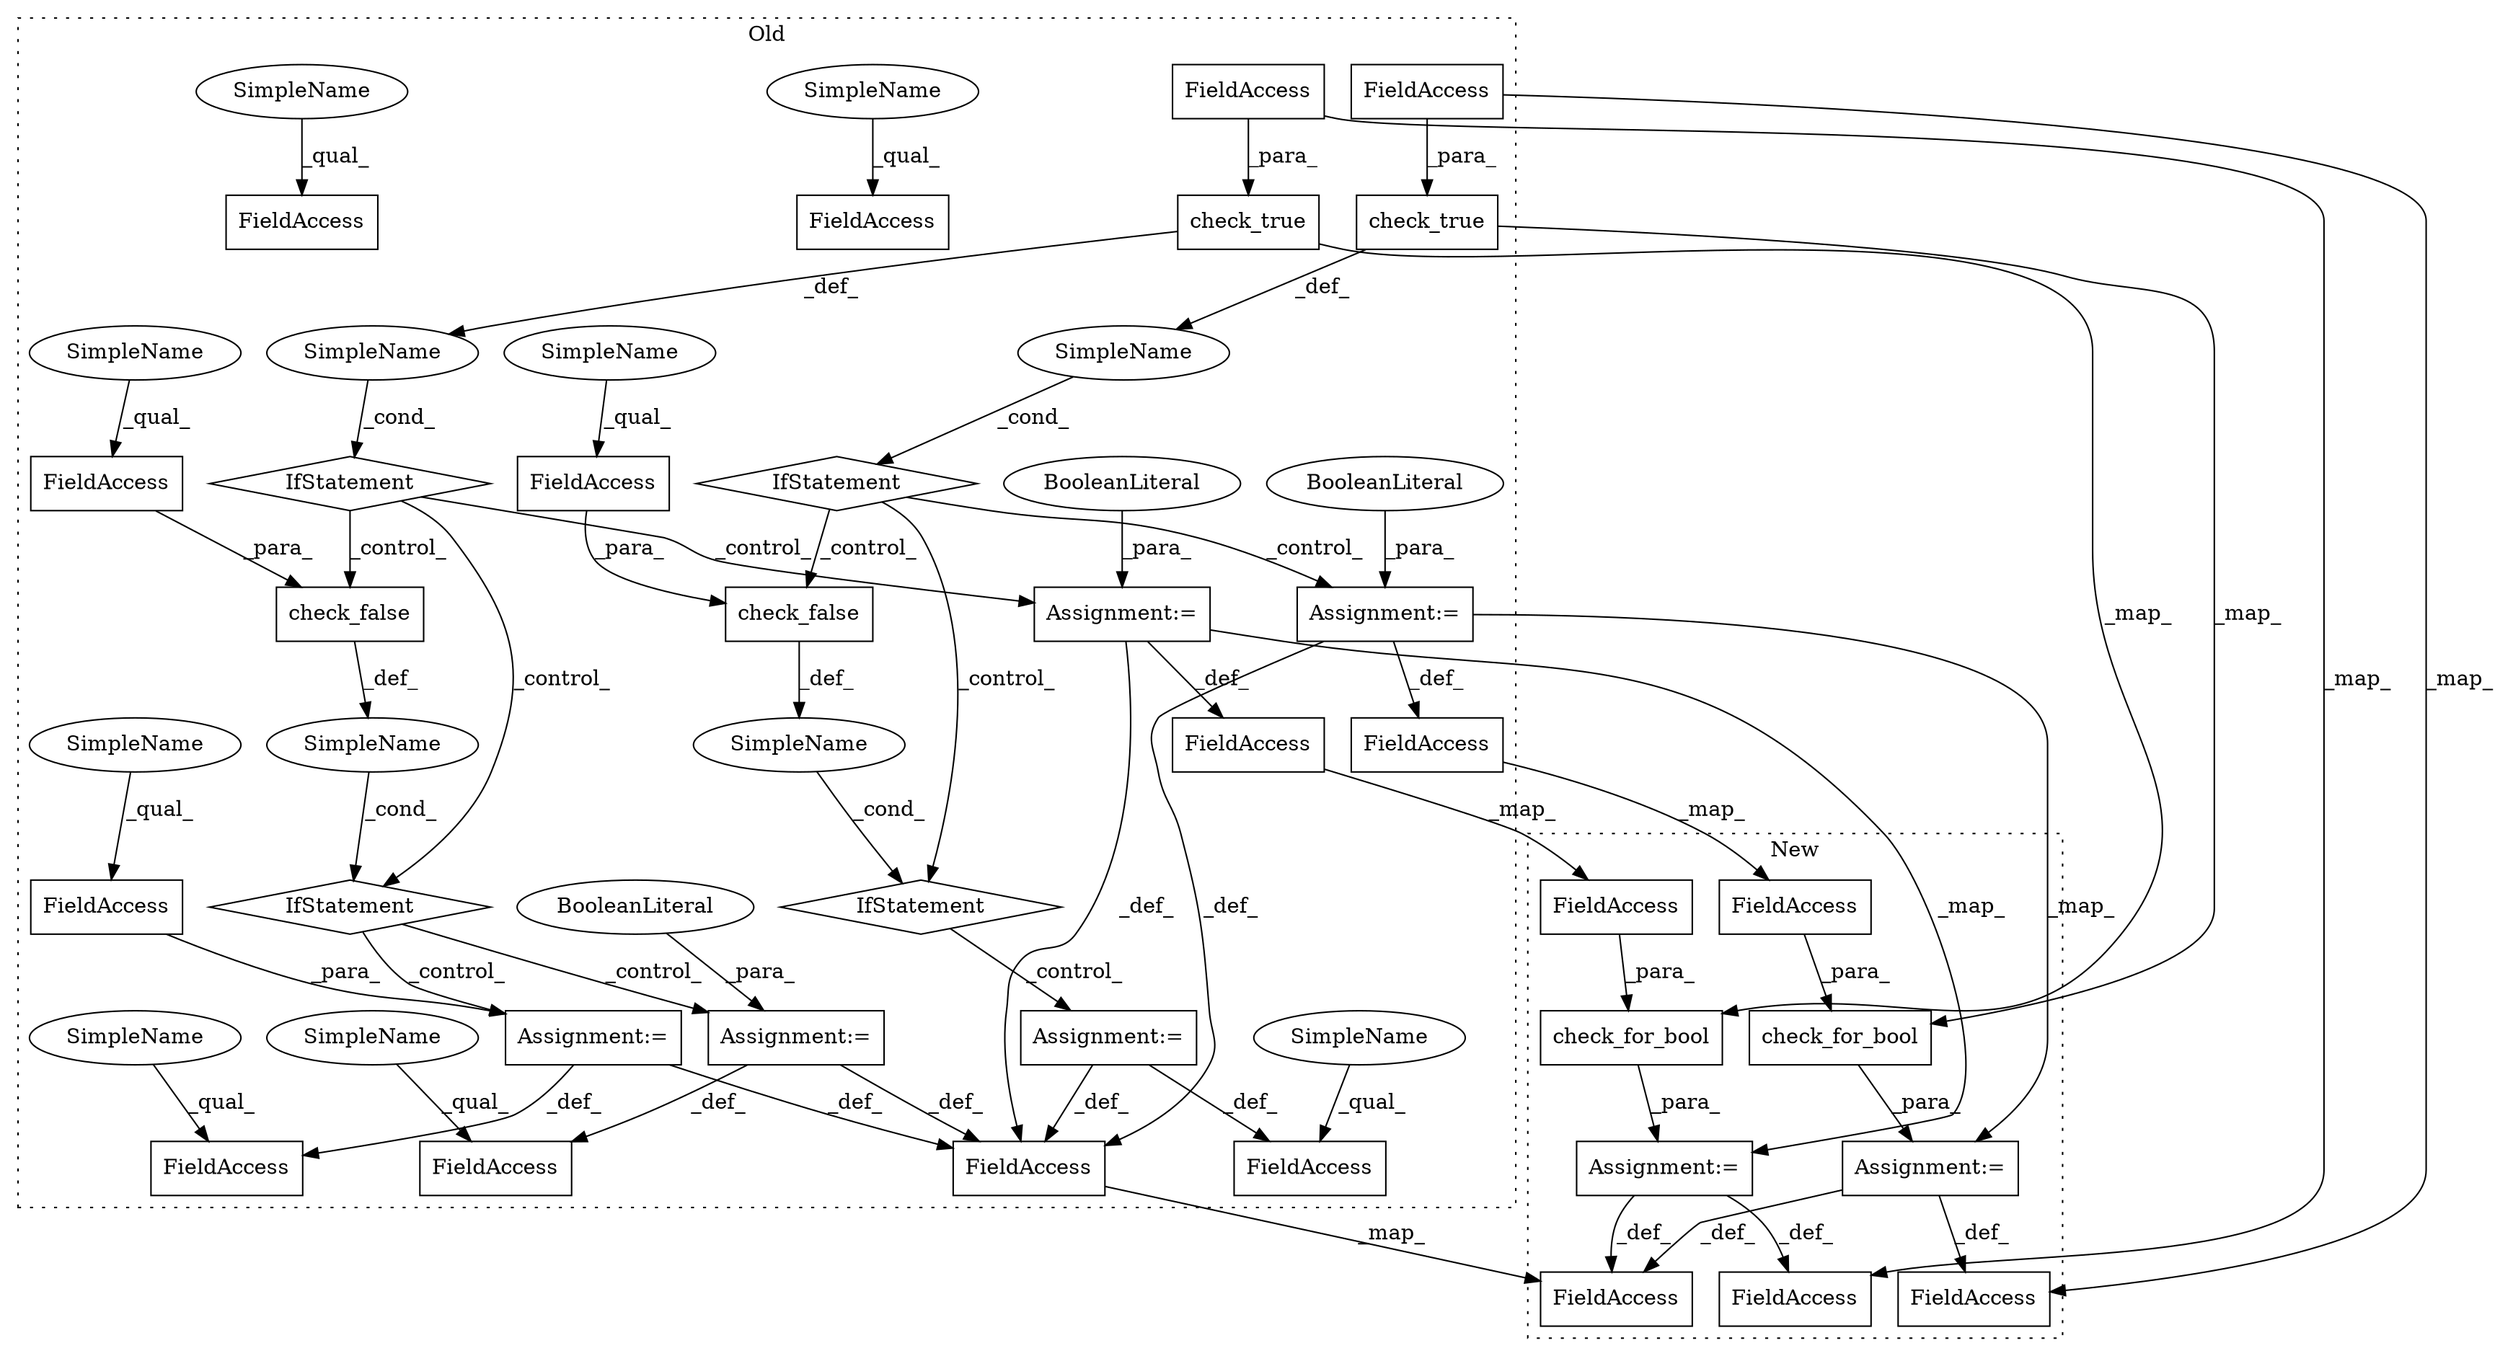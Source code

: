 digraph G {
subgraph cluster0 {
1 [label="check_true" a="32" s="1568,1597" l="11,1" shape="box"];
3 [label="check_false" a="32" s="1653,1683" l="12,1" shape="box"];
4 [label="SimpleName" a="42" s="" l="" shape="ellipse"];
5 [label="IfStatement" a="25" s="1564,1598" l="4,2" shape="diamond"];
6 [label="FieldAccess" a="22" s="1665" l="18" shape="box"];
7 [label="FieldAccess" a="22" s="1533" l="9" shape="box"];
8 [label="FieldAccess" a="22" s="1885" l="17" shape="box"];
9 [label="FieldAccess" a="22" s="1759" l="18" shape="box"];
10 [label="FieldAccess" a="22" s="1694" l="18" shape="box"];
11 [label="IfStatement" a="25" s="1649,1684" l="4,2" shape="diamond"];
12 [label="SimpleName" a="42" s="" l="" shape="ellipse"];
13 [label="Assignment:=" a="7" s="1712" l="1" shape="box"];
14 [label="BooleanLiteral" a="9" s="1713" l="5" shape="ellipse"];
16 [label="FieldAccess" a="22" s="1579" l="18" shape="box"];
17 [label="Assignment:=" a="7" s="1626" l="1" shape="box"];
19 [label="BooleanLiteral" a="9" s="1627" l="4" shape="ellipse"];
21 [label="FieldAccess" a="22" s="1608" l="18" shape="box"];
23 [label="FieldAccess" a="22" s="2190" l="14" shape="box"];
24 [label="FieldAccess" a="22" s="1740" l="18" shape="box"];
25 [label="Assignment:=" a="7" s="1542" l="1" shape="box"];
26 [label="SimpleName" a="42" s="" l="" shape="ellipse"];
27 [label="Assignment:=" a="7" s="1437" l="1" shape="box"];
29 [label="IfStatement" a="25" s="1393,1418" l="4,2" shape="diamond"];
30 [label="Assignment:=" a="7" s="1758" l="1" shape="box"];
32 [label="check_true" a="32" s="1397,1417" l="11,1" shape="box"];
33 [label="check_false" a="32" s="1464,1485" l="12,1" shape="box"];
34 [label="FieldAccess" a="22" s="1476" l="9" shape="box"];
35 [label="SimpleName" a="42" s="" l="" shape="ellipse"];
36 [label="IfStatement" a="25" s="1460,1486" l="4,2" shape="diamond"];
37 [label="FieldAccess" a="22" s="1496" l="9" shape="box"];
38 [label="BooleanLiteral" a="9" s="1438" l="4" shape="ellipse"];
39 [label="FieldAccess" a="22" s="1428" l="9" shape="box"];
41 [label="FieldAccess" a="22" s="1408" l="9" shape="box"];
43 [label="SimpleName" a="42" s="1476" l="4" shape="ellipse"];
44 [label="SimpleName" a="42" s="1533" l="4" shape="ellipse"];
45 [label="SimpleName" a="42" s="1694" l="4" shape="ellipse"];
46 [label="SimpleName" a="42" s="1759" l="4" shape="ellipse"];
47 [label="SimpleName" a="42" s="1885" l="4" shape="ellipse"];
48 [label="SimpleName" a="42" s="1496" l="4" shape="ellipse"];
49 [label="SimpleName" a="42" s="1665" l="4" shape="ellipse"];
50 [label="SimpleName" a="42" s="1740" l="4" shape="ellipse"];
label = "Old";
style="dotted";
}
subgraph cluster1 {
2 [label="check_for_bool" a="32" s="1456,1489" l="15,1" shape="box"];
15 [label="FieldAccess" a="22" s="1437" l="18" shape="box"];
18 [label="Assignment:=" a="7" s="1455" l="1" shape="box"];
20 [label="FieldAccess" a="22" s="1471" l="18" shape="box"];
22 [label="FieldAccess" a="22" s="1866" l="14" shape="box"];
28 [label="Assignment:=" a="7" s="1405" l="1" shape="box"];
31 [label="check_for_bool" a="32" s="1406,1430" l="15,1" shape="box"];
40 [label="FieldAccess" a="22" s="1421" l="9" shape="box"];
42 [label="FieldAccess" a="22" s="1396" l="9" shape="box"];
label = "New";
style="dotted";
}
1 -> 2 [label="_map_"];
1 -> 4 [label="_def_"];
2 -> 18 [label="_para_"];
3 -> 12 [label="_def_"];
4 -> 5 [label="_cond_"];
5 -> 3 [label="_control_"];
5 -> 11 [label="_control_"];
5 -> 17 [label="_control_"];
6 -> 3 [label="_para_"];
9 -> 30 [label="_para_"];
11 -> 13 [label="_control_"];
11 -> 30 [label="_control_"];
12 -> 11 [label="_cond_"];
13 -> 23 [label="_def_"];
13 -> 10 [label="_def_"];
14 -> 13 [label="_para_"];
16 -> 1 [label="_para_"];
16 -> 15 [label="_map_"];
17 -> 23 [label="_def_"];
17 -> 18 [label="_map_"];
17 -> 21 [label="_def_"];
18 -> 15 [label="_def_"];
18 -> 22 [label="_def_"];
19 -> 17 [label="_para_"];
20 -> 2 [label="_para_"];
21 -> 20 [label="_map_"];
23 -> 22 [label="_map_"];
25 -> 23 [label="_def_"];
25 -> 7 [label="_def_"];
26 -> 29 [label="_cond_"];
27 -> 28 [label="_map_"];
27 -> 23 [label="_def_"];
27 -> 39 [label="_def_"];
28 -> 42 [label="_def_"];
28 -> 22 [label="_def_"];
29 -> 27 [label="_control_"];
29 -> 36 [label="_control_"];
29 -> 33 [label="_control_"];
30 -> 23 [label="_def_"];
30 -> 24 [label="_def_"];
31 -> 28 [label="_para_"];
32 -> 31 [label="_map_"];
32 -> 26 [label="_def_"];
33 -> 35 [label="_def_"];
34 -> 33 [label="_para_"];
35 -> 36 [label="_cond_"];
36 -> 25 [label="_control_"];
38 -> 27 [label="_para_"];
39 -> 40 [label="_map_"];
40 -> 31 [label="_para_"];
41 -> 42 [label="_map_"];
41 -> 32 [label="_para_"];
43 -> 34 [label="_qual_"];
44 -> 7 [label="_qual_"];
45 -> 10 [label="_qual_"];
46 -> 9 [label="_qual_"];
47 -> 8 [label="_qual_"];
48 -> 37 [label="_qual_"];
49 -> 6 [label="_qual_"];
50 -> 24 [label="_qual_"];
}